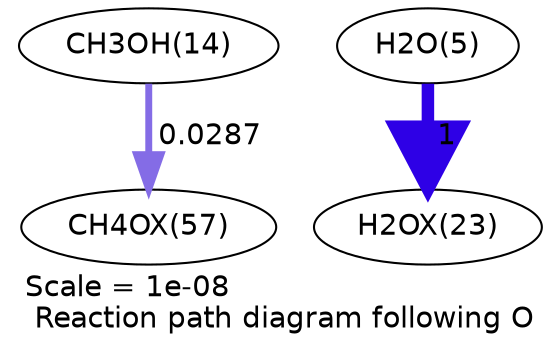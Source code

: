 digraph reaction_paths {
center=1;
s16 -> s42[fontname="Helvetica", penwidth=3.32, arrowsize=1.66, color="0.7, 0.529, 0.9"
, label=" 0.0287"];
s7 -> s29[fontname="Helvetica", penwidth=6, arrowsize=3, color="0.7, 1.5, 0.9"
, label=" 1"];
s7 [ fontname="Helvetica", label="H2O(5)"];
s16 [ fontname="Helvetica", label="CH3OH(14)"];
s29 [ fontname="Helvetica", label="H2OX(23)"];
s42 [ fontname="Helvetica", label="CH4OX(57)"];
 label = "Scale = 1e-08\l Reaction path diagram following O";
 fontname = "Helvetica";
}
